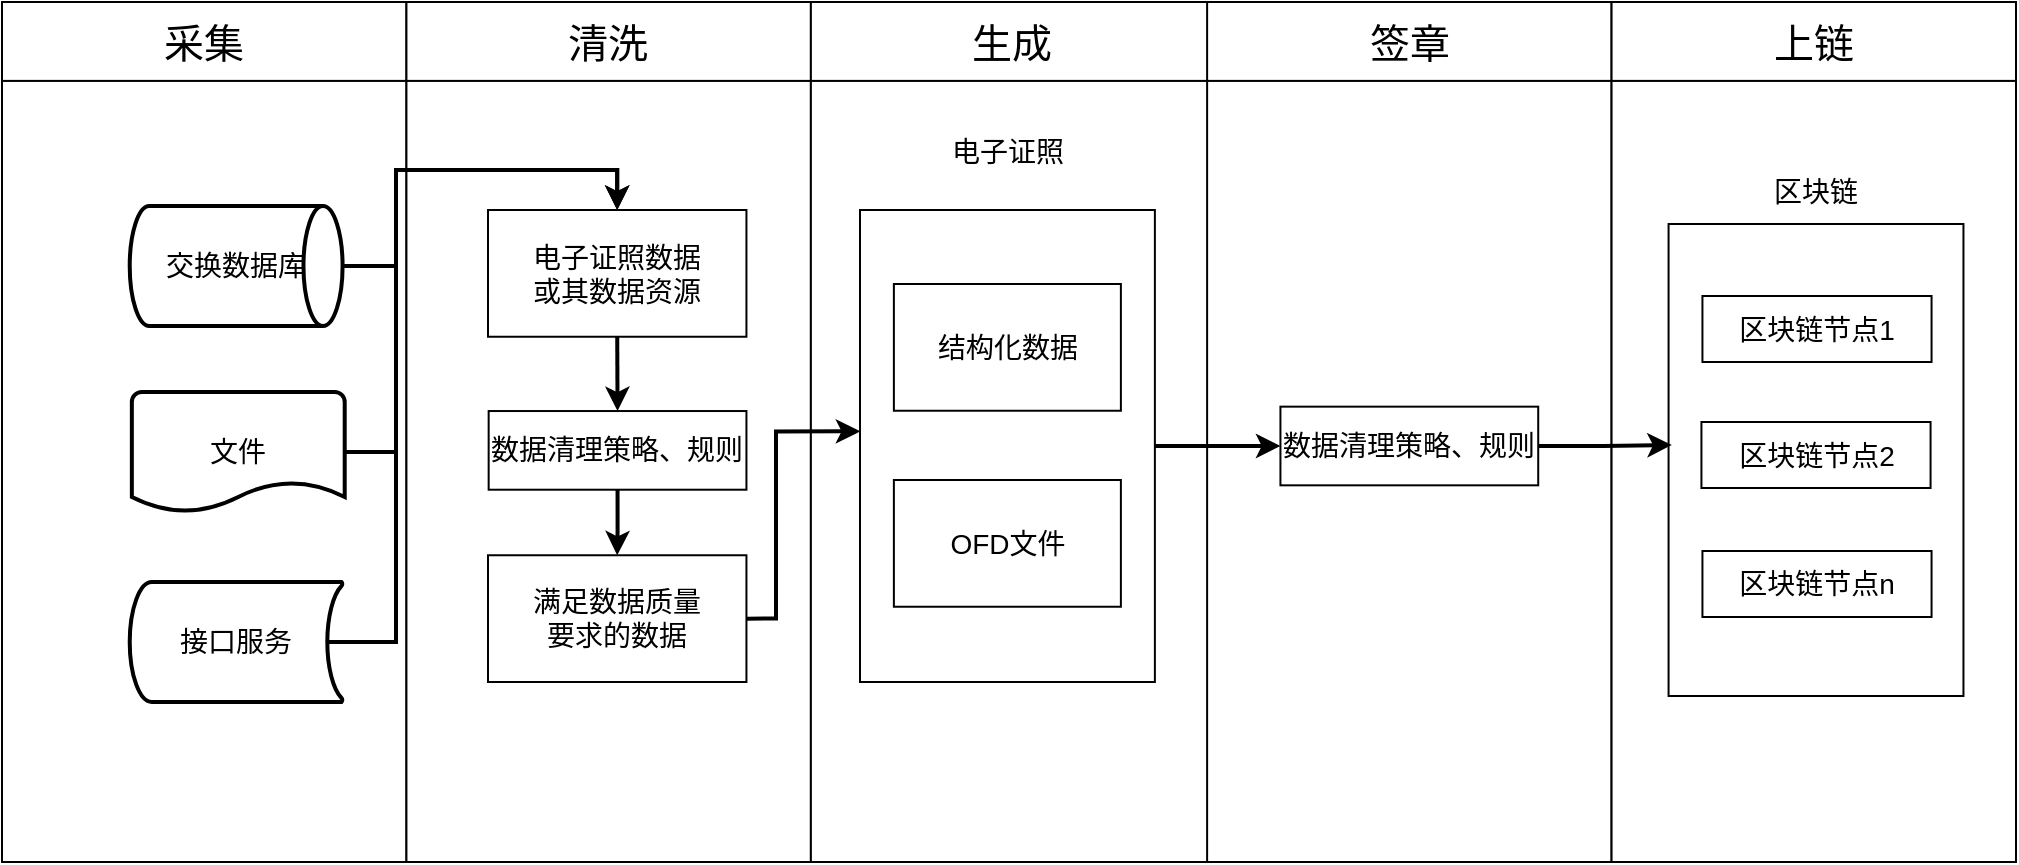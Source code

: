 <mxfile version="23.0.2" type="github">
  <diagram name="第 1 页" id="mlK23XWwbsO1bdcoR-AP">
    <mxGraphModel dx="1363" dy="787" grid="1" gridSize="10" guides="1" tooltips="1" connect="1" arrows="1" fold="1" page="1" pageScale="1" pageWidth="827" pageHeight="1169" math="0" shadow="0">
      <root>
        <mxCell id="0" />
        <mxCell id="1" parent="0" />
        <mxCell id="Ue5ERrAMfguvgAMBEAyv-38" value="" style="group;fontSize=16;whiteSpace=wrap;" vertex="1" connectable="0" parent="1">
          <mxGeometry x="33" y="314" width="1007" height="430" as="geometry" />
        </mxCell>
        <mxCell id="Ue5ERrAMfguvgAMBEAyv-13" value="" style="group;fontSize=16;whiteSpace=wrap;" vertex="1" connectable="0" parent="Ue5ERrAMfguvgAMBEAyv-38">
          <mxGeometry width="202.221" height="430" as="geometry" />
        </mxCell>
        <mxCell id="Ue5ERrAMfguvgAMBEAyv-1" value="&lt;font style=&quot;font-size: 20px;&quot;&gt;采集&lt;/font&gt;" style="rounded=0;whiteSpace=wrap;html=1;fontSize=20;" vertex="1" parent="Ue5ERrAMfguvgAMBEAyv-13">
          <mxGeometry width="202.221" height="39.47" as="geometry" />
        </mxCell>
        <mxCell id="Ue5ERrAMfguvgAMBEAyv-2" value="&lt;font style=&quot;font-size: 16px;&quot;&gt;采集&lt;/font&gt;" style="rounded=0;whiteSpace=wrap;html=1;fontSize=16;" vertex="1" parent="Ue5ERrAMfguvgAMBEAyv-13">
          <mxGeometry y="39.47" width="202.221" height="390.53" as="geometry" />
        </mxCell>
        <mxCell id="Ue5ERrAMfguvgAMBEAyv-10" value="文件" style="strokeWidth=2;html=1;shape=mxgraph.flowchart.document2;whiteSpace=wrap;size=0.25;fontSize=14;" vertex="1" parent="Ue5ERrAMfguvgAMBEAyv-13">
          <mxGeometry x="64.924" y="195" width="106.432" height="60" as="geometry" />
        </mxCell>
        <mxCell id="Ue5ERrAMfguvgAMBEAyv-11" value="交换数据库" style="strokeWidth=2;html=1;shape=mxgraph.flowchart.direct_data;whiteSpace=wrap;fontSize=14;" vertex="1" parent="Ue5ERrAMfguvgAMBEAyv-13">
          <mxGeometry x="63.859" y="102" width="106.432" height="60" as="geometry" />
        </mxCell>
        <mxCell id="Ue5ERrAMfguvgAMBEAyv-12" value="接口服务" style="strokeWidth=2;html=1;shape=mxgraph.flowchart.stored_data;whiteSpace=wrap;fontSize=14;" vertex="1" parent="Ue5ERrAMfguvgAMBEAyv-13">
          <mxGeometry x="63.859" y="290" width="106.432" height="60" as="geometry" />
        </mxCell>
        <mxCell id="Ue5ERrAMfguvgAMBEAyv-53" value="" style="endArrow=none;html=1;rounded=0;exitX=0.93;exitY=0.5;exitDx=0;exitDy=0;exitPerimeter=0;strokeWidth=2;" edge="1" parent="Ue5ERrAMfguvgAMBEAyv-13" source="Ue5ERrAMfguvgAMBEAyv-12">
          <mxGeometry width="50" height="50" relative="1" as="geometry">
            <mxPoint x="147" y="275" as="sourcePoint" />
            <mxPoint x="197" y="225" as="targetPoint" />
            <Array as="points">
              <mxPoint x="197" y="320" />
            </Array>
          </mxGeometry>
        </mxCell>
        <mxCell id="Ue5ERrAMfguvgAMBEAyv-14" value="" style="group;fontSize=16;whiteSpace=wrap;" vertex="1" connectable="0" parent="Ue5ERrAMfguvgAMBEAyv-38">
          <mxGeometry x="202.221" width="202.221" height="430" as="geometry" />
        </mxCell>
        <mxCell id="Ue5ERrAMfguvgAMBEAyv-15" value="&lt;span style=&quot;font-size: 20px;&quot;&gt;清洗&lt;/span&gt;" style="rounded=0;whiteSpace=wrap;html=1;fontSize=20;" vertex="1" parent="Ue5ERrAMfguvgAMBEAyv-14">
          <mxGeometry width="202.221" height="39.47" as="geometry" />
        </mxCell>
        <mxCell id="Ue5ERrAMfguvgAMBEAyv-16" value="" style="rounded=0;whiteSpace=wrap;html=1;fontSize=16;" vertex="1" parent="Ue5ERrAMfguvgAMBEAyv-14">
          <mxGeometry y="39.47" width="202.221" height="390.53" as="geometry" />
        </mxCell>
        <mxCell id="Ue5ERrAMfguvgAMBEAyv-45" value="" style="group;fontSize=14;whiteSpace=wrap;" vertex="1" connectable="0" parent="Ue5ERrAMfguvgAMBEAyv-14">
          <mxGeometry x="40.78" y="104" width="129.22" height="236" as="geometry" />
        </mxCell>
        <mxCell id="Ue5ERrAMfguvgAMBEAyv-54" style="edgeStyle=orthogonalEdgeStyle;rounded=0;orthogonalLoop=1;jettySize=auto;html=1;exitX=0.5;exitY=1;exitDx=0;exitDy=0;entryX=0.5;entryY=0;entryDx=0;entryDy=0;strokeWidth=2;" edge="1" parent="Ue5ERrAMfguvgAMBEAyv-45" source="Ue5ERrAMfguvgAMBEAyv-40" target="Ue5ERrAMfguvgAMBEAyv-41">
          <mxGeometry relative="1" as="geometry" />
        </mxCell>
        <mxCell id="Ue5ERrAMfguvgAMBEAyv-40" value="&lt;font style=&quot;font-size: 14px;&quot;&gt;电子证照数据&lt;br&gt;或其数据资源&lt;/font&gt;" style="rounded=0;whiteSpace=wrap;html=1;fontSize=14;" vertex="1" parent="Ue5ERrAMfguvgAMBEAyv-45">
          <mxGeometry width="129.22" height="63.37" as="geometry" />
        </mxCell>
        <mxCell id="Ue5ERrAMfguvgAMBEAyv-55" style="edgeStyle=orthogonalEdgeStyle;rounded=0;orthogonalLoop=1;jettySize=auto;html=1;exitX=0.5;exitY=1;exitDx=0;exitDy=0;strokeWidth=2;" edge="1" parent="Ue5ERrAMfguvgAMBEAyv-45" source="Ue5ERrAMfguvgAMBEAyv-41" target="Ue5ERrAMfguvgAMBEAyv-42">
          <mxGeometry relative="1" as="geometry" />
        </mxCell>
        <mxCell id="Ue5ERrAMfguvgAMBEAyv-41" value="&lt;span style=&quot;font-size: 14px;&quot;&gt;数据清理策略、规则&lt;/span&gt;" style="rounded=0;whiteSpace=wrap;html=1;fontSize=14;" vertex="1" parent="Ue5ERrAMfguvgAMBEAyv-45">
          <mxGeometry x="0.33" y="100.519" width="128.89" height="39.333" as="geometry" />
        </mxCell>
        <mxCell id="Ue5ERrAMfguvgAMBEAyv-42" value="&lt;span style=&quot;font-size: 14px;&quot;&gt;满足数据质量&lt;br&gt;要求的数据&lt;/span&gt;" style="rounded=0;whiteSpace=wrap;html=1;fontSize=14;" vertex="1" parent="Ue5ERrAMfguvgAMBEAyv-45">
          <mxGeometry y="172.63" width="129.22" height="63.37" as="geometry" />
        </mxCell>
        <mxCell id="Ue5ERrAMfguvgAMBEAyv-20" value="" style="group;fontSize=16;whiteSpace=wrap;" vertex="1" connectable="0" parent="Ue5ERrAMfguvgAMBEAyv-38">
          <mxGeometry x="404.442" width="202.221" height="430" as="geometry" />
        </mxCell>
        <mxCell id="Ue5ERrAMfguvgAMBEAyv-21" value="&lt;span style=&quot;font-size: 20px;&quot;&gt;生成&lt;/span&gt;" style="rounded=0;whiteSpace=wrap;html=1;fontSize=20;" vertex="1" parent="Ue5ERrAMfguvgAMBEAyv-20">
          <mxGeometry width="202.221" height="39.47" as="geometry" />
        </mxCell>
        <mxCell id="Ue5ERrAMfguvgAMBEAyv-22" value="" style="rounded=0;whiteSpace=wrap;html=1;fontSize=16;" vertex="1" parent="Ue5ERrAMfguvgAMBEAyv-20">
          <mxGeometry y="39.47" width="202.221" height="390.53" as="geometry" />
        </mxCell>
        <mxCell id="Ue5ERrAMfguvgAMBEAyv-58" value="" style="rounded=0;whiteSpace=wrap;html=1;" vertex="1" parent="Ue5ERrAMfguvgAMBEAyv-20">
          <mxGeometry x="24.56" y="104" width="147.44" height="236" as="geometry" />
        </mxCell>
        <mxCell id="Ue5ERrAMfguvgAMBEAyv-68" value="结构化数据" style="rounded=0;whiteSpace=wrap;html=1;fontSize=14;" vertex="1" parent="Ue5ERrAMfguvgAMBEAyv-20">
          <mxGeometry x="41.5" y="141" width="113.5" height="63.37" as="geometry" />
        </mxCell>
        <mxCell id="Ue5ERrAMfguvgAMBEAyv-69" value="OFD文件" style="rounded=0;whiteSpace=wrap;html=1;fontSize=14;" vertex="1" parent="Ue5ERrAMfguvgAMBEAyv-20">
          <mxGeometry x="41.5" y="239" width="113.5" height="63.37" as="geometry" />
        </mxCell>
        <mxCell id="Ue5ERrAMfguvgAMBEAyv-70" value="电子证照" style="text;html=1;strokeColor=none;fillColor=none;align=center;verticalAlign=middle;whiteSpace=wrap;rounded=0;fontSize=14;" vertex="1" parent="Ue5ERrAMfguvgAMBEAyv-20">
          <mxGeometry x="68.278" y="60" width="60" height="30" as="geometry" />
        </mxCell>
        <mxCell id="Ue5ERrAMfguvgAMBEAyv-26" value="" style="group;fontSize=16;whiteSpace=wrap;" vertex="1" connectable="0" parent="Ue5ERrAMfguvgAMBEAyv-38">
          <mxGeometry x="602.558" width="202.221" height="430" as="geometry" />
        </mxCell>
        <mxCell id="Ue5ERrAMfguvgAMBEAyv-27" value="签章" style="rounded=0;whiteSpace=wrap;html=1;fontSize=20;" vertex="1" parent="Ue5ERrAMfguvgAMBEAyv-26">
          <mxGeometry width="202.221" height="39.47" as="geometry" />
        </mxCell>
        <mxCell id="Ue5ERrAMfguvgAMBEAyv-28" value="" style="rounded=0;whiteSpace=wrap;html=1;fontSize=16;" vertex="1" parent="Ue5ERrAMfguvgAMBEAyv-26">
          <mxGeometry y="39.47" width="202.221" height="390.53" as="geometry" />
        </mxCell>
        <mxCell id="Ue5ERrAMfguvgAMBEAyv-75" value="&lt;span style=&quot;font-size: 14px;&quot;&gt;数据清理策略、规则&lt;/span&gt;" style="rounded=0;whiteSpace=wrap;html=1;fontSize=14;" vertex="1" parent="Ue5ERrAMfguvgAMBEAyv-26">
          <mxGeometry x="36.664" y="202.329" width="128.89" height="39.333" as="geometry" />
        </mxCell>
        <mxCell id="Ue5ERrAMfguvgAMBEAyv-32" value="" style="group;fontSize=16;whiteSpace=wrap;" vertex="1" connectable="0" parent="Ue5ERrAMfguvgAMBEAyv-38">
          <mxGeometry x="804.779" width="202.221" height="430" as="geometry" />
        </mxCell>
        <mxCell id="Ue5ERrAMfguvgAMBEAyv-33" value="&lt;span style=&quot;font-size: 20px;&quot;&gt;上链&lt;/span&gt;" style="rounded=0;whiteSpace=wrap;html=1;fontSize=20;" vertex="1" parent="Ue5ERrAMfguvgAMBEAyv-32">
          <mxGeometry width="202.221" height="39.47" as="geometry" />
        </mxCell>
        <mxCell id="Ue5ERrAMfguvgAMBEAyv-34" value="" style="rounded=0;whiteSpace=wrap;html=1;fontSize=16;" vertex="1" parent="Ue5ERrAMfguvgAMBEAyv-32">
          <mxGeometry y="39.47" width="202.221" height="390.53" as="geometry" />
        </mxCell>
        <mxCell id="Ue5ERrAMfguvgAMBEAyv-39" value="&lt;font style=&quot;font-size: 14px;&quot;&gt;区块链&lt;/font&gt;" style="text;html=1;strokeColor=none;fillColor=none;align=center;verticalAlign=middle;whiteSpace=wrap;rounded=0;fontSize=14;" vertex="1" parent="Ue5ERrAMfguvgAMBEAyv-32">
          <mxGeometry x="72.221" y="80" width="60" height="30" as="geometry" />
        </mxCell>
        <mxCell id="Ue5ERrAMfguvgAMBEAyv-76" value="" style="rounded=0;whiteSpace=wrap;html=1;" vertex="1" parent="Ue5ERrAMfguvgAMBEAyv-32">
          <mxGeometry x="28.504" y="111" width="147.44" height="236" as="geometry" />
        </mxCell>
        <mxCell id="Ue5ERrAMfguvgAMBEAyv-77" value="区块链节点1" style="rounded=0;whiteSpace=wrap;html=1;fontSize=14;" vertex="1" parent="Ue5ERrAMfguvgAMBEAyv-32">
          <mxGeometry x="45.44" y="147" width="114.56" height="33" as="geometry" />
        </mxCell>
        <mxCell id="Ue5ERrAMfguvgAMBEAyv-79" value="区块链节点2" style="rounded=0;whiteSpace=wrap;html=1;fontSize=14;" vertex="1" parent="Ue5ERrAMfguvgAMBEAyv-32">
          <mxGeometry x="44.94" y="210" width="114.56" height="33" as="geometry" />
        </mxCell>
        <mxCell id="Ue5ERrAMfguvgAMBEAyv-80" value="区块链节点n" style="rounded=0;whiteSpace=wrap;html=1;fontSize=14;" vertex="1" parent="Ue5ERrAMfguvgAMBEAyv-32">
          <mxGeometry x="45.44" y="274.5" width="114.56" height="33" as="geometry" />
        </mxCell>
        <mxCell id="Ue5ERrAMfguvgAMBEAyv-49" style="edgeStyle=orthogonalEdgeStyle;rounded=0;orthogonalLoop=1;jettySize=auto;html=1;exitX=1;exitY=0.5;exitDx=0;exitDy=0;exitPerimeter=0;entryX=0.5;entryY=0;entryDx=0;entryDy=0;strokeWidth=2;" edge="1" parent="Ue5ERrAMfguvgAMBEAyv-38" source="Ue5ERrAMfguvgAMBEAyv-11" target="Ue5ERrAMfguvgAMBEAyv-40">
          <mxGeometry relative="1" as="geometry">
            <Array as="points">
              <mxPoint x="197" y="132" />
              <mxPoint x="197" y="84" />
              <mxPoint x="308" y="84" />
            </Array>
          </mxGeometry>
        </mxCell>
        <mxCell id="Ue5ERrAMfguvgAMBEAyv-50" style="edgeStyle=orthogonalEdgeStyle;rounded=0;orthogonalLoop=1;jettySize=auto;html=1;exitX=1;exitY=0.5;exitDx=0;exitDy=0;exitPerimeter=0;entryX=0.5;entryY=0;entryDx=0;entryDy=0;strokeWidth=2;" edge="1" parent="Ue5ERrAMfguvgAMBEAyv-38" source="Ue5ERrAMfguvgAMBEAyv-10" target="Ue5ERrAMfguvgAMBEAyv-40">
          <mxGeometry relative="1" as="geometry">
            <Array as="points">
              <mxPoint x="197" y="225" />
              <mxPoint x="197" y="84" />
              <mxPoint x="308" y="84" />
            </Array>
          </mxGeometry>
        </mxCell>
        <mxCell id="Ue5ERrAMfguvgAMBEAyv-74" style="edgeStyle=orthogonalEdgeStyle;rounded=0;orthogonalLoop=1;jettySize=auto;html=1;exitX=1;exitY=0.5;exitDx=0;exitDy=0;entryX=0.001;entryY=0.469;entryDx=0;entryDy=0;entryPerimeter=0;strokeWidth=2;" edge="1" parent="Ue5ERrAMfguvgAMBEAyv-38" source="Ue5ERrAMfguvgAMBEAyv-42" target="Ue5ERrAMfguvgAMBEAyv-58">
          <mxGeometry relative="1" as="geometry">
            <Array as="points">
              <mxPoint x="387" y="308" />
              <mxPoint x="387" y="215" />
            </Array>
          </mxGeometry>
        </mxCell>
        <mxCell id="Ue5ERrAMfguvgAMBEAyv-82" style="edgeStyle=orthogonalEdgeStyle;rounded=0;orthogonalLoop=1;jettySize=auto;html=1;exitX=1;exitY=0.5;exitDx=0;exitDy=0;entryX=0;entryY=0.5;entryDx=0;entryDy=0;strokeWidth=2;" edge="1" parent="Ue5ERrAMfguvgAMBEAyv-38" source="Ue5ERrAMfguvgAMBEAyv-58" target="Ue5ERrAMfguvgAMBEAyv-75">
          <mxGeometry relative="1" as="geometry" />
        </mxCell>
        <mxCell id="Ue5ERrAMfguvgAMBEAyv-83" style="edgeStyle=orthogonalEdgeStyle;rounded=0;orthogonalLoop=1;jettySize=auto;html=1;exitX=1;exitY=0.5;exitDx=0;exitDy=0;entryX=0.011;entryY=0.468;entryDx=0;entryDy=0;entryPerimeter=0;strokeWidth=2;" edge="1" parent="Ue5ERrAMfguvgAMBEAyv-38" source="Ue5ERrAMfguvgAMBEAyv-75" target="Ue5ERrAMfguvgAMBEAyv-76">
          <mxGeometry relative="1" as="geometry" />
        </mxCell>
      </root>
    </mxGraphModel>
  </diagram>
</mxfile>
